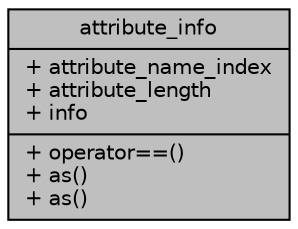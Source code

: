 digraph "attribute_info"
{
  bgcolor="transparent";
  edge [fontname="Helvetica",fontsize="10",labelfontname="Helvetica",labelfontsize="10"];
  node [fontname="Helvetica",fontsize="10",shape=record];
  Node1 [label="{attribute_info\n|+ attribute_name_index\l+ attribute_length\l+ info\l|+ operator==()\l+ as()\l+ as()\l}",height=0.2,width=0.4,color="black", fillcolor="grey75", style="filled", fontcolor="black"];
}
